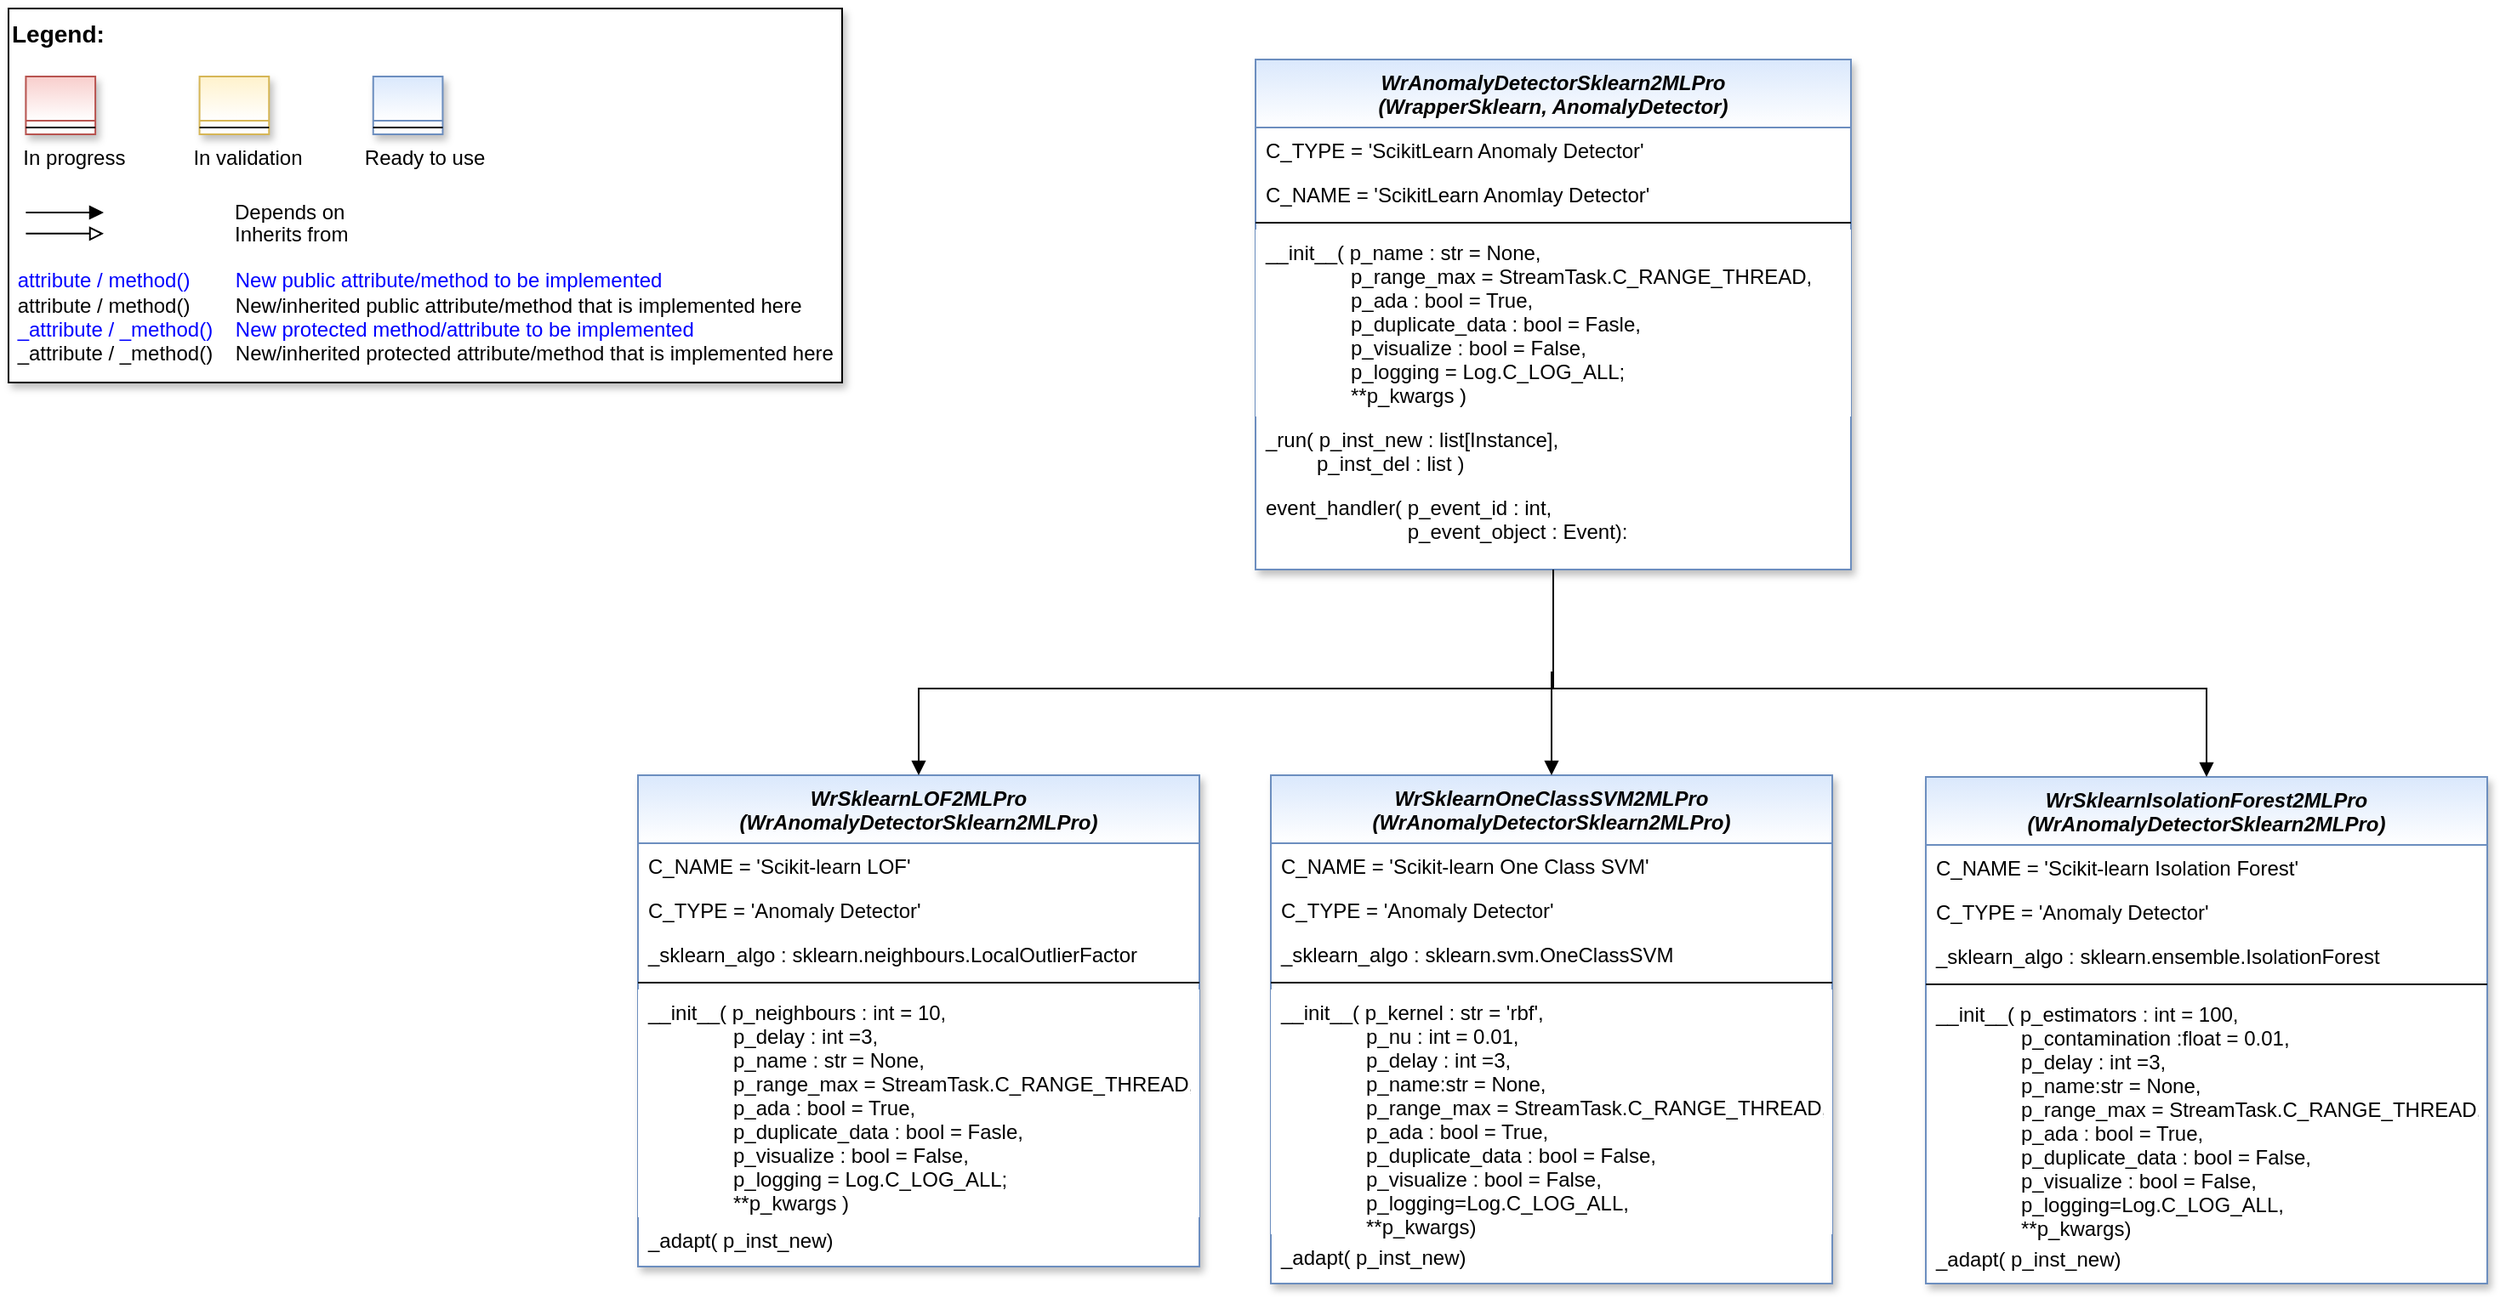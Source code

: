 <mxfile version="20.8.16" type="device"><diagram id="C5RBs43oDa-KdzZeNtuy" name="Page-1"><mxGraphModel dx="1557" dy="920" grid="1" gridSize="10" guides="1" tooltips="1" connect="1" arrows="1" fold="1" page="1" pageScale="1" pageWidth="2336" pageHeight="1654" math="0" shadow="0"><root><mxCell id="WIyWlLk6GJQsqaUBKTNV-0"/><mxCell id="WIyWlLk6GJQsqaUBKTNV-1" parent="WIyWlLk6GJQsqaUBKTNV-0"/><mxCell id="wI6C-cOYxz0781WwAhQv-70" value="" style="group" vertex="1" connectable="0" parent="WIyWlLk6GJQsqaUBKTNV-1"><mxGeometry x="50" y="50" width="490" height="220" as="geometry"/></mxCell><mxCell id="wI6C-cOYxz0781WwAhQv-71" value="&lt;font color=&quot;#000000&quot; size=&quot;1&quot;&gt;&lt;b style=&quot;font-size: 14px&quot;&gt;Legend:&lt;br&gt;&lt;/b&gt;&lt;/font&gt;&lt;br&gt;&lt;br&gt;&lt;br&gt;&lt;font color=&quot;#0000ff&quot; style=&quot;font-size: 6px&quot;&gt;&lt;br&gt;&lt;/font&gt;&lt;span style=&quot;color: rgb(0 , 0 , 0)&quot;&gt;&lt;font style=&quot;font-size: 4px&quot;&gt;&amp;nbsp; &amp;nbsp;&lt;/font&gt;&amp;nbsp;In progress&amp;nbsp; &amp;nbsp; &amp;nbsp; &amp;nbsp; &amp;nbsp; &amp;nbsp; In validation&amp;nbsp; &amp;nbsp; &amp;nbsp; &amp;nbsp; &amp;nbsp; &amp;nbsp;Ready to use&lt;/span&gt;&lt;font color=&quot;#000000&quot;&gt;&amp;nbsp;&lt;br&gt;&lt;/font&gt;&lt;font color=&quot;#0000ff&quot;&gt;&lt;br&gt;&lt;br&gt;&lt;br&gt;&lt;br&gt;&amp;nbsp;attribute / method()&amp;nbsp; &amp;nbsp; &amp;nbsp; &amp;nbsp; New public attribute/method to be implemented&lt;/font&gt;&lt;br&gt;&lt;font color=&quot;#000000&quot;&gt;&amp;nbsp;&lt;/font&gt;&lt;font color=&quot;#000000&quot;&gt;attribute / method()&lt;span&gt; &lt;/span&gt;&amp;nbsp; &amp;nbsp; &amp;nbsp; &amp;nbsp;New/inherited public attribute/method that is implemented here&lt;br&gt;&lt;/font&gt;&lt;font color=&quot;#0000ff&quot;&gt;&amp;nbsp;_attribute /&amp;nbsp;&lt;/font&gt;&lt;font color=&quot;#0000ff&quot;&gt;_method()&amp;nbsp; &amp;nbsp; New protected method/attribute to be implemented&lt;/font&gt;&lt;br&gt;&lt;font color=&quot;#000000&quot;&gt;&amp;nbsp;_attribute / _method()&amp;nbsp; &amp;nbsp; New/inherited protected attribute/method that is implemented here&lt;br&gt;&lt;/font&gt;&lt;font color=&quot;#000000&quot;&gt;&lt;br&gt;&lt;br&gt;&lt;br&gt;&lt;br&gt;&lt;br&gt;&lt;/font&gt;" style="text;html=1;align=left;verticalAlign=top;whiteSpace=wrap;rounded=0;fontColor=#006600;strokeColor=#000000;shadow=1;fillColor=#ffffff;" vertex="1" parent="wI6C-cOYxz0781WwAhQv-70"><mxGeometry width="490.0" height="220" as="geometry"/></mxCell><mxCell id="wI6C-cOYxz0781WwAhQv-72" value="Depends on" style="endArrow=block;html=1;labelPosition=right;verticalLabelPosition=middle;align=left;verticalAlign=middle;endFill=1;fontSize=12;" edge="1" parent="wI6C-cOYxz0781WwAhQv-70"><mxGeometry x="-1623.125" y="-2180" width="51.042" height="50" as="geometry"><mxPoint x="10.208" y="120.003" as="sourcePoint"/><mxPoint x="55.991" y="120.003" as="targetPoint"/><mxPoint x="98" as="offset"/><Array as="points"><mxPoint x="30.625" y="120"/></Array></mxGeometry></mxCell><mxCell id="wI6C-cOYxz0781WwAhQv-73" value="Inherits from" style="endArrow=block;html=1;labelPosition=right;verticalLabelPosition=middle;align=left;verticalAlign=middle;endFill=0;fontSize=12;" edge="1" parent="wI6C-cOYxz0781WwAhQv-70"><mxGeometry x="-1623.125" y="-2180" width="51.042" height="50" as="geometry"><mxPoint x="10.208" y="132.385" as="sourcePoint"/><mxPoint x="55.991" y="132.385" as="targetPoint"/><mxPoint x="98" y="1" as="offset"/></mxGeometry></mxCell><mxCell id="wI6C-cOYxz0781WwAhQv-74" value="" style="swimlane;fontStyle=3;align=center;verticalAlign=top;childLayout=stackLayout;horizontal=1;startSize=26;horizontalStack=0;resizeParent=1;resizeLast=0;collapsible=1;marginBottom=0;rounded=0;shadow=1;strokeWidth=1;fillColor=#f8cecc;strokeColor=#b85450;gradientColor=#ffffff;swimlaneFillColor=#ffffff;" vertex="1" parent="wI6C-cOYxz0781WwAhQv-70"><mxGeometry x="10.208" y="40" width="40.833" height="34" as="geometry"><mxRectangle x="230" y="140" width="160" height="26" as="alternateBounds"/></mxGeometry></mxCell><mxCell id="wI6C-cOYxz0781WwAhQv-75" value="" style="line;html=1;strokeWidth=1;align=left;verticalAlign=middle;spacingTop=-1;spacingLeft=3;spacingRight=3;rotatable=0;labelPosition=right;points=[];portConstraint=eastwest;" vertex="1" parent="wI6C-cOYxz0781WwAhQv-74"><mxGeometry y="26" width="40.833" height="8" as="geometry"/></mxCell><mxCell id="wI6C-cOYxz0781WwAhQv-76" value="" style="swimlane;fontStyle=3;align=center;verticalAlign=top;childLayout=stackLayout;horizontal=1;startSize=26;horizontalStack=0;resizeParent=1;resizeLast=0;collapsible=1;marginBottom=0;rounded=0;shadow=1;strokeWidth=1;fillColor=#fff2cc;strokeColor=#d6b656;gradientColor=#ffffff;swimlaneFillColor=#ffffff;" vertex="1" parent="wI6C-cOYxz0781WwAhQv-70"><mxGeometry x="112.292" y="40" width="40.833" height="34" as="geometry"><mxRectangle x="230" y="140" width="160" height="26" as="alternateBounds"/></mxGeometry></mxCell><mxCell id="wI6C-cOYxz0781WwAhQv-77" value="" style="line;html=1;strokeWidth=1;align=left;verticalAlign=middle;spacingTop=-1;spacingLeft=3;spacingRight=3;rotatable=0;labelPosition=right;points=[];portConstraint=eastwest;" vertex="1" parent="wI6C-cOYxz0781WwAhQv-76"><mxGeometry y="26" width="40.833" height="8" as="geometry"/></mxCell><mxCell id="wI6C-cOYxz0781WwAhQv-78" value="" style="swimlane;fontStyle=3;align=center;verticalAlign=top;childLayout=stackLayout;horizontal=1;startSize=26;horizontalStack=0;resizeParent=1;resizeLast=0;collapsible=1;marginBottom=0;rounded=0;shadow=1;strokeWidth=1;fillColor=#dae8fc;strokeColor=#6c8ebf;gradientColor=#ffffff;swimlaneFillColor=#ffffff;" vertex="1" parent="wI6C-cOYxz0781WwAhQv-70"><mxGeometry x="214.375" y="40" width="40.833" height="34" as="geometry"><mxRectangle x="230" y="140" width="160" height="26" as="alternateBounds"/></mxGeometry></mxCell><mxCell id="wI6C-cOYxz0781WwAhQv-79" value="" style="line;html=1;strokeWidth=1;align=left;verticalAlign=middle;spacingTop=-1;spacingLeft=3;spacingRight=3;rotatable=0;labelPosition=right;points=[];portConstraint=eastwest;" vertex="1" parent="wI6C-cOYxz0781WwAhQv-78"><mxGeometry y="26" width="40.833" height="8" as="geometry"/></mxCell><mxCell id="wI6C-cOYxz0781WwAhQv-108" value="WrSklearnOneClassSVM2MLPro&#10;(WrAnomalyDetectorSklearn2MLPro)" style="swimlane;fontStyle=3;align=center;verticalAlign=top;childLayout=stackLayout;horizontal=1;startSize=40;horizontalStack=0;resizeParent=1;resizeLast=0;collapsible=1;marginBottom=0;rounded=0;shadow=1;strokeWidth=1;fillColor=#dae8fc;strokeColor=#6c8ebf;swimlaneFillColor=#ffffff;gradientColor=#FFFFFF;" vertex="1" parent="WIyWlLk6GJQsqaUBKTNV-1"><mxGeometry x="792" y="501" width="330" height="299" as="geometry"><mxRectangle x="230" y="140" width="160" height="26" as="alternateBounds"/></mxGeometry></mxCell><mxCell id="wI6C-cOYxz0781WwAhQv-109" value="C_NAME = 'Scikit-learn One Class SVM'" style="text;align=left;verticalAlign=top;spacingLeft=4;spacingRight=4;overflow=hidden;rotatable=0;points=[[0,0.5],[1,0.5]];portConstraint=eastwest;fontColor=default;" vertex="1" parent="wI6C-cOYxz0781WwAhQv-108"><mxGeometry y="40" width="330" height="26" as="geometry"/></mxCell><mxCell id="wI6C-cOYxz0781WwAhQv-110" value="C_TYPE = 'Anomaly Detector'" style="text;align=left;verticalAlign=top;spacingLeft=4;spacingRight=4;overflow=hidden;rotatable=0;points=[[0,0.5],[1,0.5]];portConstraint=eastwest;fontColor=default;" vertex="1" parent="wI6C-cOYxz0781WwAhQv-108"><mxGeometry y="66" width="330" height="26" as="geometry"/></mxCell><mxCell id="wI6C-cOYxz0781WwAhQv-111" value="_sklearn_algo : sklearn.svm.OneClassSVM" style="text;align=left;verticalAlign=top;spacingLeft=4;spacingRight=4;overflow=hidden;rotatable=0;points=[[0,0.5],[1,0.5]];portConstraint=eastwest;fontColor=default;" vertex="1" parent="wI6C-cOYxz0781WwAhQv-108"><mxGeometry y="92" width="330" height="26" as="geometry"/></mxCell><mxCell id="wI6C-cOYxz0781WwAhQv-112" value="" style="line;html=1;strokeWidth=1;align=left;verticalAlign=middle;spacingTop=-1;spacingLeft=3;spacingRight=3;rotatable=0;labelPosition=right;points=[];portConstraint=eastwest;" vertex="1" parent="wI6C-cOYxz0781WwAhQv-108"><mxGeometry y="118" width="330" height="8" as="geometry"/></mxCell><mxCell id="wI6C-cOYxz0781WwAhQv-113" value="__init__( p_kernel : str = 'rbf',&#10;               p_nu : int = 0.01,&#10;               p_delay : int =3,&#10;               p_name:str = None,&#10;               p_range_max = StreamTask.C_RANGE_THREAD,&#10;               p_ada : bool = True,&#10;               p_duplicate_data : bool = False,&#10;               p_visualize : bool = False,&#10;               p_logging=Log.C_LOG_ALL,&#10;               **p_kwargs)" style="text;align=left;verticalAlign=top;spacingLeft=4;spacingRight=4;overflow=hidden;rotatable=0;points=[[0,0.5],[1,0.5]];portConstraint=eastwest;fontColor=#000000;fillColor=#FFFFFF;labelBackgroundColor=default;" vertex="1" parent="wI6C-cOYxz0781WwAhQv-108"><mxGeometry y="126" width="330" height="144" as="geometry"/></mxCell><mxCell id="wI6C-cOYxz0781WwAhQv-114" value="_adapt( p_inst_new)" style="text;align=left;verticalAlign=top;spacingLeft=4;spacingRight=4;overflow=hidden;rotatable=0;points=[[0,0.5],[1,0.5]];portConstraint=eastwest;fontColor=default;" vertex="1" parent="wI6C-cOYxz0781WwAhQv-108"><mxGeometry y="270" width="330" height="20" as="geometry"/></mxCell><mxCell id="wI6C-cOYxz0781WwAhQv-115" value="WrSklearnLOF2MLPro&#10;(WrAnomalyDetectorSklearn2MLPro)" style="swimlane;fontStyle=3;align=center;verticalAlign=top;childLayout=stackLayout;horizontal=1;startSize=40;horizontalStack=0;resizeParent=1;resizeLast=0;collapsible=1;marginBottom=0;rounded=0;shadow=1;strokeWidth=1;fillColor=#dae8fc;strokeColor=#6c8ebf;swimlaneFillColor=#ffffff;gradientColor=#FFFFFF;" vertex="1" parent="WIyWlLk6GJQsqaUBKTNV-1"><mxGeometry x="420" y="501" width="330" height="289" as="geometry"><mxRectangle x="230" y="140" width="160" height="26" as="alternateBounds"/></mxGeometry></mxCell><mxCell id="wI6C-cOYxz0781WwAhQv-116" value="C_NAME = 'Scikit-learn LOF'" style="text;align=left;verticalAlign=top;spacingLeft=4;spacingRight=4;overflow=hidden;rotatable=0;points=[[0,0.5],[1,0.5]];portConstraint=eastwest;fontColor=default;" vertex="1" parent="wI6C-cOYxz0781WwAhQv-115"><mxGeometry y="40" width="330" height="26" as="geometry"/></mxCell><mxCell id="wI6C-cOYxz0781WwAhQv-117" value="C_TYPE = 'Anomaly Detector'" style="text;align=left;verticalAlign=top;spacingLeft=4;spacingRight=4;overflow=hidden;rotatable=0;points=[[0,0.5],[1,0.5]];portConstraint=eastwest;fontColor=default;" vertex="1" parent="wI6C-cOYxz0781WwAhQv-115"><mxGeometry y="66" width="330" height="26" as="geometry"/></mxCell><mxCell id="wI6C-cOYxz0781WwAhQv-118" value="_sklearn_algo : sklearn.neighbours.LocalOutlierFactor" style="text;align=left;verticalAlign=top;spacingLeft=4;spacingRight=4;overflow=hidden;rotatable=0;points=[[0,0.5],[1,0.5]];portConstraint=eastwest;fontColor=default;" vertex="1" parent="wI6C-cOYxz0781WwAhQv-115"><mxGeometry y="92" width="330" height="26" as="geometry"/></mxCell><mxCell id="wI6C-cOYxz0781WwAhQv-119" value="" style="line;html=1;strokeWidth=1;align=left;verticalAlign=middle;spacingTop=-1;spacingLeft=3;spacingRight=3;rotatable=0;labelPosition=right;points=[];portConstraint=eastwest;" vertex="1" parent="wI6C-cOYxz0781WwAhQv-115"><mxGeometry y="118" width="330" height="8" as="geometry"/></mxCell><mxCell id="wI6C-cOYxz0781WwAhQv-120" value="__init__( p_neighbours : int = 10,&#10;               p_delay : int =3,&#10;               p_name : str = None,&#10;               p_range_max = StreamTask.C_RANGE_THREAD,&#10;               p_ada : bool = True,&#10;               p_duplicate_data : bool = Fasle,&#10;               p_visualize : bool = False,&#10;               p_logging = Log.C_LOG_ALL;&#10;               **p_kwargs )" style="text;align=left;verticalAlign=top;spacingLeft=4;spacingRight=4;overflow=hidden;rotatable=0;points=[[0,0.5],[1,0.5]];portConstraint=eastwest;fontColor=#000000;fillColor=#FFFFFF;labelBackgroundColor=default;" vertex="1" parent="wI6C-cOYxz0781WwAhQv-115"><mxGeometry y="126" width="330" height="134" as="geometry"/></mxCell><mxCell id="wI6C-cOYxz0781WwAhQv-121" value="_adapt( p_inst_new)" style="text;align=left;verticalAlign=top;spacingLeft=4;spacingRight=4;overflow=hidden;rotatable=0;points=[[0,0.5],[1,0.5]];portConstraint=eastwest;fontColor=default;" vertex="1" parent="wI6C-cOYxz0781WwAhQv-115"><mxGeometry y="260" width="330" height="20" as="geometry"/></mxCell><mxCell id="wI6C-cOYxz0781WwAhQv-122" value="WrAnomalyDetectorSklearn2MLPro&#10;(WrapperSklearn, AnomalyDetector)" style="swimlane;fontStyle=3;align=center;verticalAlign=top;childLayout=stackLayout;horizontal=1;startSize=40;horizontalStack=0;resizeParent=1;resizeLast=0;collapsible=1;marginBottom=0;rounded=0;shadow=1;strokeWidth=1;fillColor=#dae8fc;strokeColor=#6c8ebf;swimlaneFillColor=#ffffff;gradientColor=#FFFFFF;" vertex="1" parent="WIyWlLk6GJQsqaUBKTNV-1"><mxGeometry x="783" y="80" width="350" height="300" as="geometry"><mxRectangle x="640" y="160" width="160" height="26" as="alternateBounds"/></mxGeometry></mxCell><mxCell id="wI6C-cOYxz0781WwAhQv-123" value="C_TYPE = 'ScikitLearn Anomaly Detector'" style="text;align=left;verticalAlign=top;spacingLeft=4;spacingRight=4;overflow=hidden;rotatable=0;points=[[0,0.5],[1,0.5]];portConstraint=eastwest;fontColor=default;" vertex="1" parent="wI6C-cOYxz0781WwAhQv-122"><mxGeometry y="40" width="350" height="26" as="geometry"/></mxCell><mxCell id="wI6C-cOYxz0781WwAhQv-124" value="C_NAME = 'ScikitLearn Anomlay Detector'" style="text;align=left;verticalAlign=top;spacingLeft=4;spacingRight=4;overflow=hidden;rotatable=0;points=[[0,0.5],[1,0.5]];portConstraint=eastwest;fontColor=#000000;" vertex="1" parent="wI6C-cOYxz0781WwAhQv-122"><mxGeometry y="66" width="350" height="26" as="geometry"/></mxCell><mxCell id="wI6C-cOYxz0781WwAhQv-125" value="" style="line;html=1;strokeWidth=1;align=left;verticalAlign=middle;spacingTop=-1;spacingLeft=3;spacingRight=3;rotatable=0;labelPosition=right;points=[];portConstraint=eastwest;" vertex="1" parent="wI6C-cOYxz0781WwAhQv-122"><mxGeometry y="92" width="350" height="8" as="geometry"/></mxCell><mxCell id="wI6C-cOYxz0781WwAhQv-126" value="__init__( p_name : str = None,&#10;               p_range_max = StreamTask.C_RANGE_THREAD,&#10;               p_ada : bool = True,&#10;               p_duplicate_data : bool = Fasle,&#10;               p_visualize : bool = False,&#10;               p_logging = Log.C_LOG_ALL;&#10;               **p_kwargs )" style="text;align=left;verticalAlign=top;spacingLeft=4;spacingRight=4;overflow=hidden;rotatable=0;points=[[0,0.5],[1,0.5]];portConstraint=eastwest;fontColor=#000000;fillColor=#FFFFFF;labelBackgroundColor=default;" vertex="1" parent="wI6C-cOYxz0781WwAhQv-122"><mxGeometry y="100" width="350" height="110" as="geometry"/></mxCell><mxCell id="wI6C-cOYxz0781WwAhQv-127" value="_run( p_inst_new : list[Instance],&#10;         p_inst_del : list )" style="text;align=left;verticalAlign=top;spacingLeft=4;spacingRight=4;overflow=hidden;rotatable=0;points=[[0,0.5],[1,0.5]];portConstraint=eastwest;fontColor=default;" vertex="1" parent="wI6C-cOYxz0781WwAhQv-122"><mxGeometry y="210" width="350" height="40" as="geometry"/></mxCell><mxCell id="wI6C-cOYxz0781WwAhQv-128" value="event_handler( p_event_id : int,&#10;                         p_event_object : Event):" style="text;align=left;verticalAlign=top;spacingLeft=4;spacingRight=4;overflow=hidden;rotatable=0;points=[[0,0.5],[1,0.5]];portConstraint=eastwest;fontColor=default;" vertex="1" parent="wI6C-cOYxz0781WwAhQv-122"><mxGeometry y="250" width="350" height="46" as="geometry"/></mxCell><mxCell id="wI6C-cOYxz0781WwAhQv-129" value="WrSklearnIsolationForest2MLPro&#10;(WrAnomalyDetectorSklearn2MLPro)" style="swimlane;fontStyle=3;align=center;verticalAlign=top;childLayout=stackLayout;horizontal=1;startSize=40;horizontalStack=0;resizeParent=1;resizeLast=0;collapsible=1;marginBottom=0;rounded=0;shadow=1;strokeWidth=1;fillColor=#dae8fc;strokeColor=#6c8ebf;swimlaneFillColor=#ffffff;gradientColor=#FFFFFF;" vertex="1" parent="WIyWlLk6GJQsqaUBKTNV-1"><mxGeometry x="1177" y="502" width="330" height="298" as="geometry"><mxRectangle x="230" y="140" width="160" height="26" as="alternateBounds"/></mxGeometry></mxCell><mxCell id="wI6C-cOYxz0781WwAhQv-130" value="C_NAME = 'Scikit-learn Isolation Forest'" style="text;align=left;verticalAlign=top;spacingLeft=4;spacingRight=4;overflow=hidden;rotatable=0;points=[[0,0.5],[1,0.5]];portConstraint=eastwest;fontColor=default;" vertex="1" parent="wI6C-cOYxz0781WwAhQv-129"><mxGeometry y="40" width="330" height="26" as="geometry"/></mxCell><mxCell id="wI6C-cOYxz0781WwAhQv-131" value="C_TYPE = 'Anomaly Detector'" style="text;align=left;verticalAlign=top;spacingLeft=4;spacingRight=4;overflow=hidden;rotatable=0;points=[[0,0.5],[1,0.5]];portConstraint=eastwest;fontColor=default;" vertex="1" parent="wI6C-cOYxz0781WwAhQv-129"><mxGeometry y="66" width="330" height="26" as="geometry"/></mxCell><mxCell id="wI6C-cOYxz0781WwAhQv-132" value="_sklearn_algo : sklearn.ensemble.IsolationForest" style="text;align=left;verticalAlign=top;spacingLeft=4;spacingRight=4;overflow=hidden;rotatable=0;points=[[0,0.5],[1,0.5]];portConstraint=eastwest;fontColor=default;" vertex="1" parent="wI6C-cOYxz0781WwAhQv-129"><mxGeometry y="92" width="330" height="26" as="geometry"/></mxCell><mxCell id="wI6C-cOYxz0781WwAhQv-133" value="" style="line;html=1;strokeWidth=1;align=left;verticalAlign=middle;spacingTop=-1;spacingLeft=3;spacingRight=3;rotatable=0;labelPosition=right;points=[];portConstraint=eastwest;" vertex="1" parent="wI6C-cOYxz0781WwAhQv-129"><mxGeometry y="118" width="330" height="8" as="geometry"/></mxCell><mxCell id="wI6C-cOYxz0781WwAhQv-134" value="__init__( p_estimators : int = 100,&#10;               p_contamination :float = 0.01,&#10;               p_delay : int =3,&#10;               p_name:str = None,&#10;               p_range_max = StreamTask.C_RANGE_THREAD,&#10;               p_ada : bool = True,&#10;               p_duplicate_data : bool = False,&#10;               p_visualize : bool = False,&#10;               p_logging=Log.C_LOG_ALL,&#10;               **p_kwargs)" style="text;align=left;verticalAlign=top;spacingLeft=4;spacingRight=4;overflow=hidden;rotatable=0;points=[[0,0.5],[1,0.5]];portConstraint=eastwest;fontColor=default;" vertex="1" parent="wI6C-cOYxz0781WwAhQv-129"><mxGeometry y="126" width="330" height="144" as="geometry"/></mxCell><mxCell id="wI6C-cOYxz0781WwAhQv-135" value="_adapt( p_inst_new)" style="text;align=left;verticalAlign=top;spacingLeft=4;spacingRight=4;overflow=hidden;rotatable=0;points=[[0,0.5],[1,0.5]];portConstraint=eastwest;fontColor=default;" vertex="1" parent="wI6C-cOYxz0781WwAhQv-129"><mxGeometry y="270" width="330" height="20" as="geometry"/></mxCell><mxCell id="wI6C-cOYxz0781WwAhQv-137" style="edgeStyle=orthogonalEdgeStyle;rounded=0;orthogonalLoop=1;jettySize=auto;html=1;fontColor=default;endArrow=block;endFill=1;exitX=0.5;exitY=1;exitDx=0;exitDy=0;entryX=0.5;entryY=0;entryDx=0;entryDy=0;" edge="1" parent="WIyWlLk6GJQsqaUBKTNV-1" source="wI6C-cOYxz0781WwAhQv-122" target="wI6C-cOYxz0781WwAhQv-108"><mxGeometry relative="1" as="geometry"><mxPoint x="957.52" y="450" as="sourcePoint"/><mxPoint x="957.52" y="490" as="targetPoint"/></mxGeometry></mxCell><mxCell id="wI6C-cOYxz0781WwAhQv-138" style="edgeStyle=orthogonalEdgeStyle;rounded=0;orthogonalLoop=1;jettySize=auto;html=1;fontColor=default;endArrow=block;endFill=1;exitX=0.5;exitY=1;exitDx=0;exitDy=0;entryX=0.5;entryY=0;entryDx=0;entryDy=0;" edge="1" parent="WIyWlLk6GJQsqaUBKTNV-1" source="wI6C-cOYxz0781WwAhQv-122" target="wI6C-cOYxz0781WwAhQv-115"><mxGeometry relative="1" as="geometry"><mxPoint x="696" y="430" as="sourcePoint"/><mxPoint x="584.52" y="480" as="targetPoint"/><Array as="points"><mxPoint x="958" y="450"/><mxPoint x="585" y="450"/></Array></mxGeometry></mxCell><mxCell id="wI6C-cOYxz0781WwAhQv-139" style="edgeStyle=orthogonalEdgeStyle;rounded=0;orthogonalLoop=1;jettySize=auto;html=1;fontColor=default;endArrow=block;endFill=1;exitX=0.5;exitY=1;exitDx=0;exitDy=0;entryX=0.5;entryY=0;entryDx=0;entryDy=0;" edge="1" parent="WIyWlLk6GJQsqaUBKTNV-1" source="wI6C-cOYxz0781WwAhQv-122" target="wI6C-cOYxz0781WwAhQv-129"><mxGeometry relative="1" as="geometry"><mxPoint x="1116" y="430" as="sourcePoint"/><mxPoint x="1276" y="470" as="targetPoint"/><Array as="points"><mxPoint x="958" y="450"/><mxPoint x="1342" y="450"/></Array></mxGeometry></mxCell></root></mxGraphModel></diagram></mxfile>
